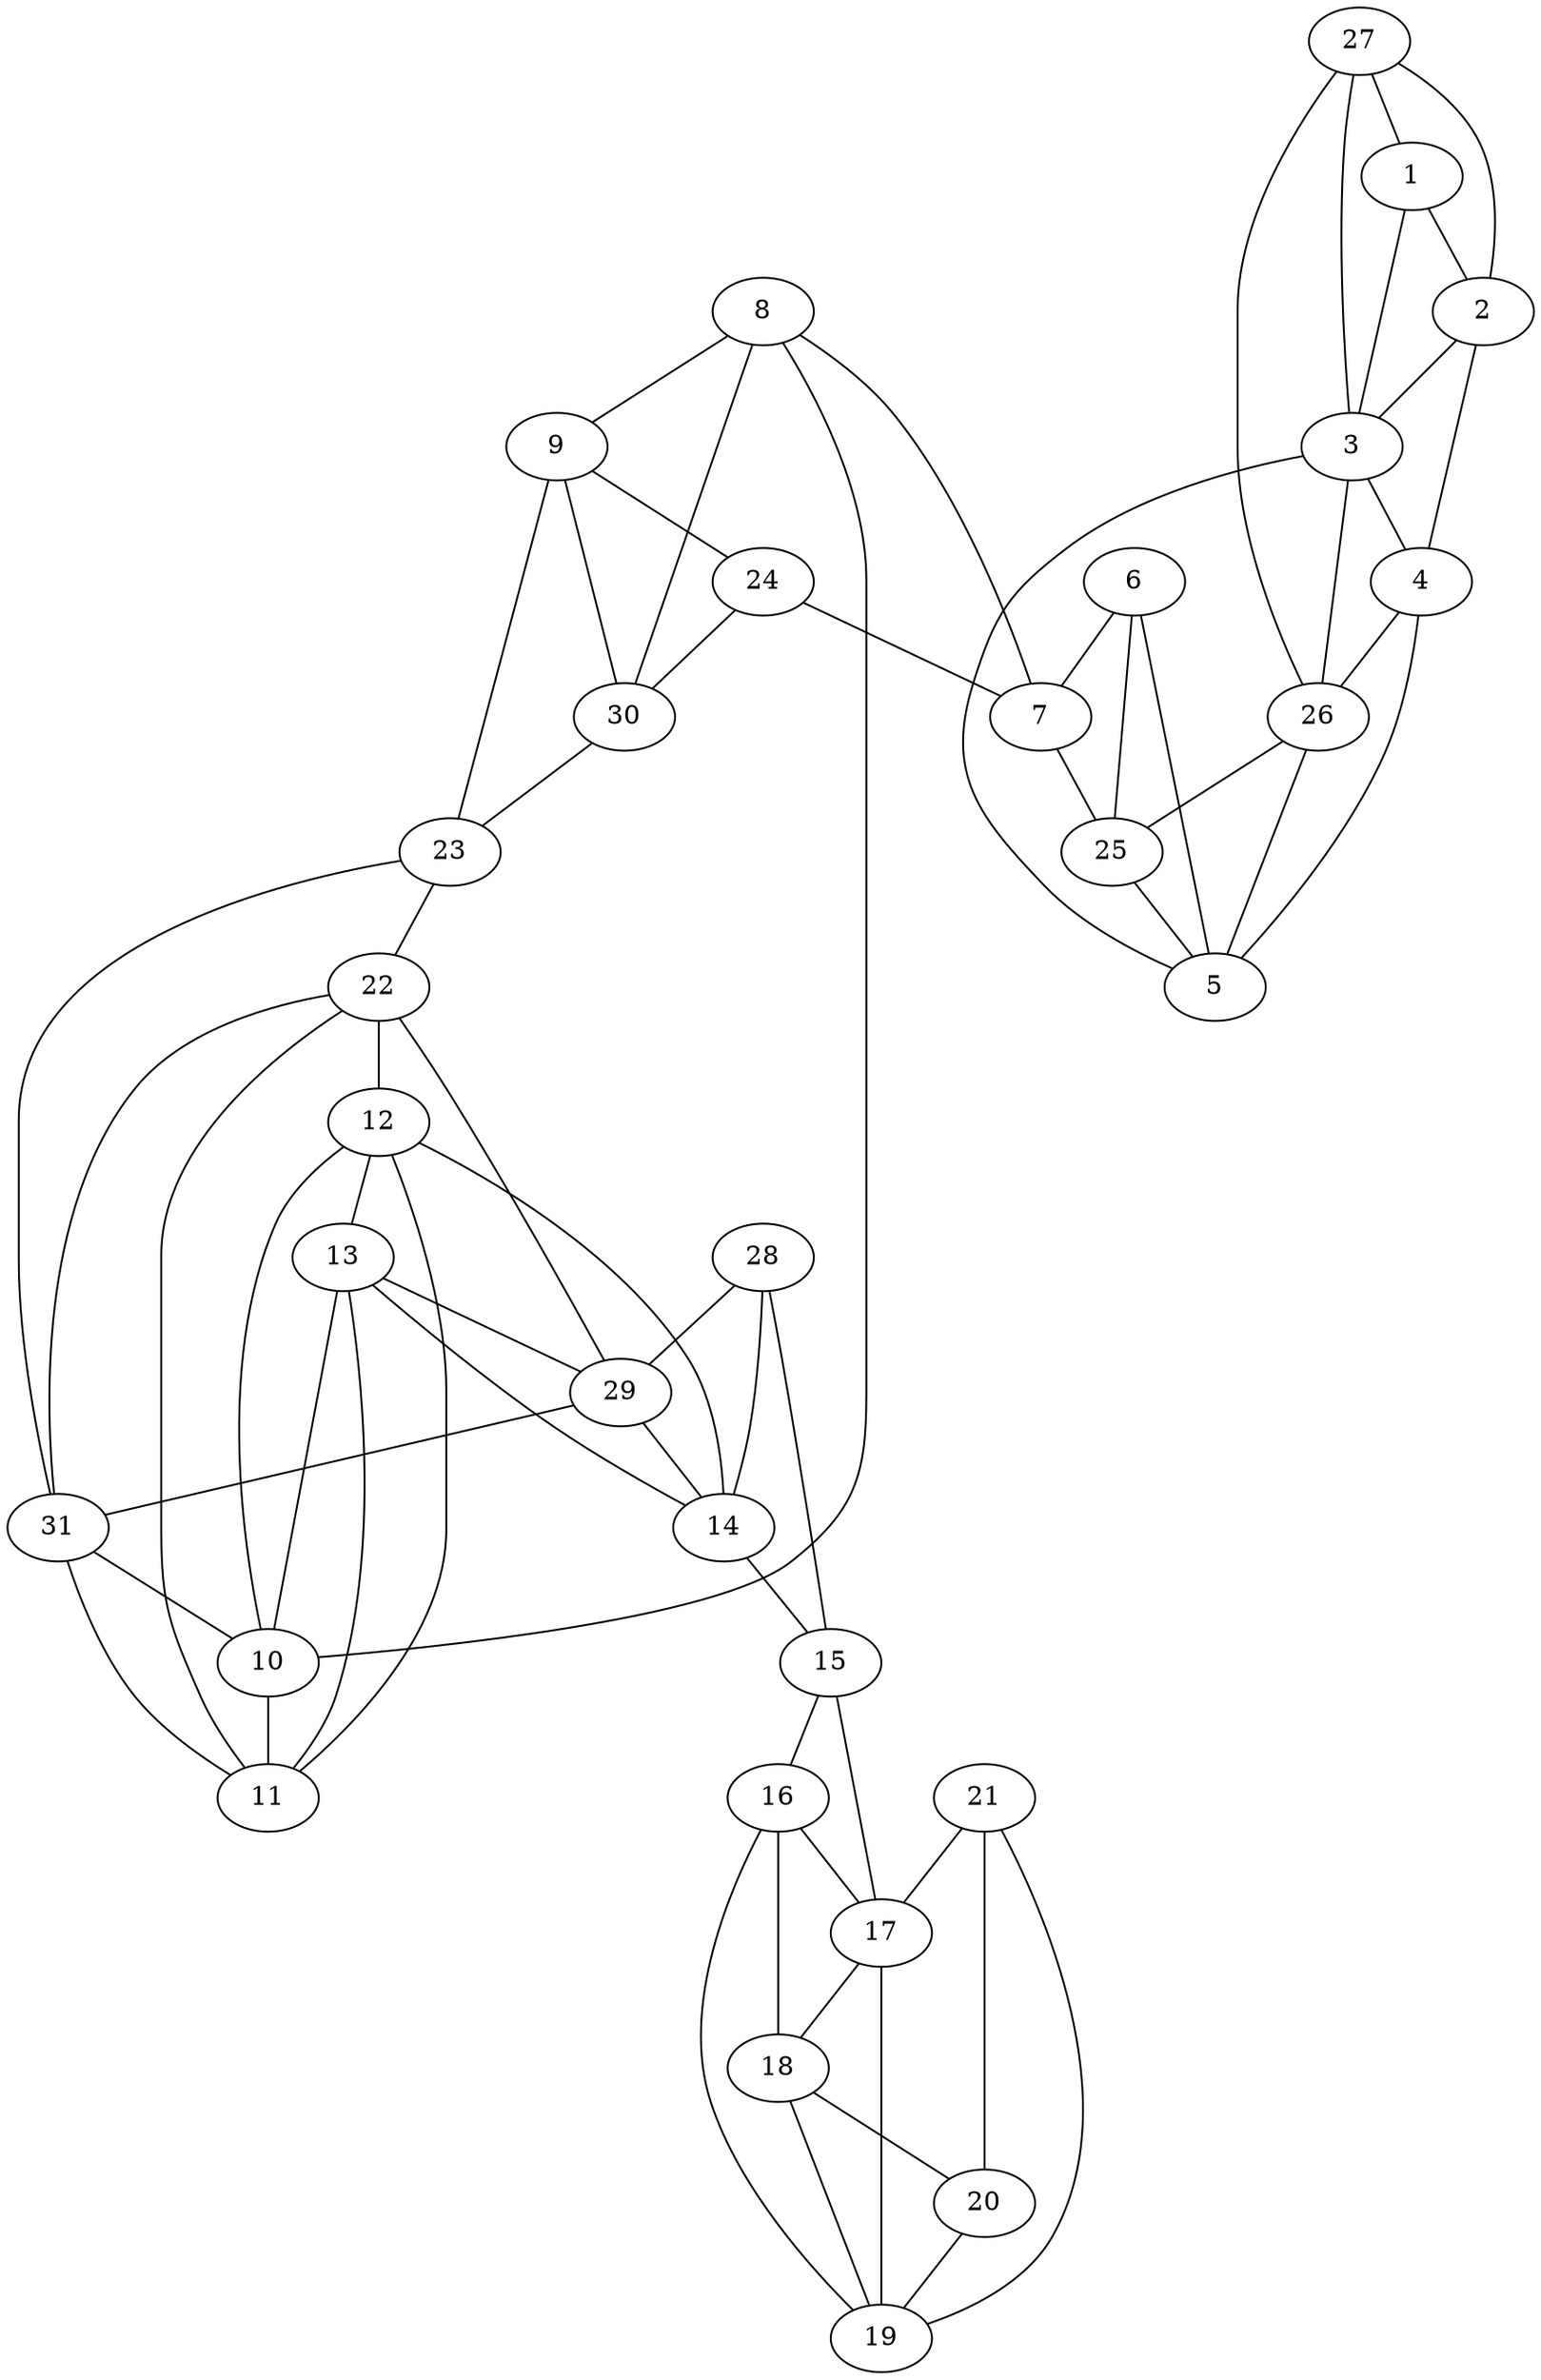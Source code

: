 graph pdb1gw9 {
	1	 [aaLength=4,
		sequence=TPED,
		type=0];
	2	 [aaLength=5,
		sequence=LWTVG,
		type=0];
	1 -- 2	 [distance0="14.72254",
		frequency=1,
		type0=1];
	3	 [aaLength=13,
		sequence=DPVESVQRLAELG,
		type=0];
	1 -- 3	 [distance0="32.25597",
		frequency=1,
		type0=2];
	4	 [aaLength=5,
		sequence=DDDLI,
		type=0];
	2 -- 4	 [distance0="41.08047",
		frequency=1,
		type0=3];
	2 -- 3	 [distance0="21.98084",
		distance1="15.0",
		frequency=2,
		type0=2,
		type1=4];
	3 -- 4	 [distance0="20.0896",
		frequency=1,
		type0=1];
	5	 [aaLength=20,
		sequence=SDSEREEHVKRFRQALDDTG,
		type=0];
	3 -- 5	 [distance0="31.66845",
		frequency=1,
		type0=3];
	26	 [aaLength=5,
		sequence=GVTFH,
		type=1];
	3 -- 26	 [distance0="2.0",
		frequency=1,
		type0=4];
	4 -- 5	 [distance0="14.97977",
		distance1="4.0",
		frequency=2,
		type0=1,
		type1=4];
	4 -- 26	 [distance0="39.32837",
		frequency=1,
		type0=3];
	6	 [aaLength=5,
		sequence=HPVFK,
		type=0];
	6 -- 5	 [distance0="34.59386",
		frequency=1,
		type0=2];
	7	 [aaLength=22,
		sequence=DRDVRRYALRKTIRNIDLAVEL,
		type=0];
	6 -- 7	 [distance0="15.29525",
		distance1="7.0",
		frequency=2,
		type0=1,
		type1=4];
	25	 [aaLength=3,
		sequence=MAT,
		type=1];
	6 -- 25	 [distance0="40.53679",
		frequency=1,
		type0=3];
	7 -- 25	 [distance0="37.62075",
		frequency=1,
		type0=2];
	8	 [aaLength=5,
		sequence=SGGAK,
		type=0];
	8 -- 7	 [distance0="42.57256",
		frequency=1,
		type0=2];
	9	 [aaLength=23,
		sequence=DVRDALDRMKEAFDLLGEYVTSQ,
		type=0];
	8 -- 9	 [distance0="18.03444",
		distance1="0.0",
		frequency=2,
		type0=1,
		type1=5];
	10	 [aaLength=10,
		sequence=TVGHALAFIE,
		type=0];
	8 -- 10	 [distance0="51.0464",
		frequency=1,
		type0=3];
	23	 [aaLength=4,
		sequence=RFAI,
		type=1];
	9 -- 23	 [distance0="4.0",
		frequency=1,
		type0=4];
	24	 [aaLength=4,
		sequence=TYVA,
		type=1];
	9 -- 24	 [distance0="40.88164",
		frequency=1,
		type0=3];
	30	 [aaLength=2,
		sequence=GA,
		type=1];
	9 -- 30	 [distance0="38.03037",
		frequency=1,
		type0=2];
	13	 [aaLength=12,
		sequence=NFPHGIAQALWA,
		type=0];
	10 -- 13	 [distance0="32.49751",
		frequency=1,
		type0=3];
	11	 [aaLength=3,
		sequence=RPE,
		type=0];
	10 -- 11	 [distance0="17.27429",
		distance1="3.0",
		frequency=2,
		type0=1,
		type1=4];
	12	 [aaLength=7,
		sequence=EVGHEQM,
		type=0];
	10 -- 12	 [distance0="24.99731",
		frequency=1,
		type0=2];
	22	 [aaLength=3,
		sequence=YGV,
		type=1];
	11 -- 22	 [distance0="1.0",
		frequency=1,
		type0=4];
	11 -- 12	 [distance0="24.60426",
		frequency=1,
		type0=2];
	12 -- 13	 [distance0="14.39756",
		distance1="3.0",
		frequency=2,
		type0=1,
		type1=4];
	13 -- 11	 [distance0="24.89499",
		frequency=1,
		type0=2];
	29	 [aaLength=2,
		sequence=DL,
		type=1];
	13 -- 29	 [distance0="6.0",
		frequency=1,
		type0=4];
	14	 [aaLength=15,
		sequence=DLRAAFWLVDLLESA,
		type=0];
	14 -- 13	 [distance0="37.35685",
		frequency=1,
		type0=2];
	14 -- 12	 [distance0="47.52686",
		frequency=1,
		type0=3];
	15	 [aaLength=29,
		sequence=DFDGVWASAAGCMRNYLILKERAAAFRAD,
		type=0];
	14 -- 15	 [distance0="32.59108",
		frequency=1,
		type0=1];
	16	 [aaLength=11,
		sequence=DPEVQEALRAS,
		type=0];
	15 -- 16	 [distance0="38.99676",
		distance1="0.0",
		frequency=2,
		type0=2,
		type1=5];
	17	 [aaLength=6,
		sequence=RLDELA,
		type=0];
	15 -- 17	 [distance0="48.9601",
		frequency=1,
		type0=3];
	16 -- 17	 [distance0="13.07367",
		distance1="0.0",
		frequency=2,
		type0=1,
		type1=5];
	18	 [aaLength=8,
		sequence=GLQALLDD,
		type=0];
	16 -- 18	 [distance0="33.28357",
		frequency=1,
		type0=2];
	19	 [aaLength=4,
		sequence=RSAF,
		type=0];
	16 -- 19	 [distance0="37.1037",
		frequency=1,
		type0=3];
	17 -- 18	 [distance0="22.02374",
		distance1="6.0",
		frequency=2,
		type0=2,
		type1=4];
	17 -- 19	 [distance0="26.74703",
		frequency=1,
		type0=3];
	20	 [aaLength=8,
		sequence=DVDAAAAR,
		type=0];
	18 -- 20	 [distance0="26.98399",
		frequency=1,
		type0=3];
	18 -- 19	 [distance0="13.40139",
		distance1="0.0",
		frequency=2,
		type0=1,
		type1=5];
	20 -- 19	 [distance0="14.32783",
		frequency=1,
		type0=1];
	21	 [aaLength=15,
		sequence=AFERLDQLAMDHLLG,
		type=0];
	21 -- 20	 [distance0="25.86054",
		frequency=1,
		type0=1];
	21 -- 17	 [distance0="40.62103",
		frequency=1,
		type0=3];
	21 -- 19	 [distance0="35.06551",
		frequency=1,
		type0=2];
	22 -- 12	 [distance0="2.0",
		frequency=1,
		type0=4];
	31	 [aaLength=2,
		sequence=DI,
		type=1];
	22 -- 31	 [distance0="22.0",
		frequency=1,
		type0=1];
	23 -- 22	 [distance0="35.0",
		frequency=1,
		type0=2];
	23 -- 31	 [distance0="13.0",
		distance1="9.0",
		frequency=2,
		type0=1,
		type1=4];
	24 -- 7	 [distance0="40.50088",
		frequency=1,
		type0=2];
	24 -- 30	 [distance0="9.0",
		distance1="5.0",
		frequency=2,
		type0=1,
		type1=4];
	25 -- 5	 [distance0="36.63726",
		frequency=1,
		type0=1];
	26 -- 5	 [distance0="31.02078",
		frequency=1,
		type0=1];
	26 -- 25	 [distance0="38.0",
		frequency=1,
		type0=2];
	27	 [aaLength=4,
		sequence=FTFG,
		type=1];
	27 -- 1	 [distance0="42.59172",
		frequency=1,
		type0=2];
	27 -- 2	 [distance0="0.0",
		frequency=1,
		type0=5];
	27 -- 3	 [distance0="46.75599",
		frequency=1,
		type0=3];
	27 -- 26	 [distance0="39.0",
		frequency=1,
		type0=1];
	28	 [aaLength=3,
		sequence=RHF,
		type=1];
	28 -- 14	 [distance0="62.10199",
		frequency=1,
		type0=3];
	28 -- 15	 [distance0="58.42661",
		distance1="8.0",
		frequency=2,
		type0=2,
		type1=4];
	28 -- 29	 [distance0="39.0",
		frequency=1,
		type0=1];
	29 -- 22	 [distance0="33.0",
		frequency=1,
		type0=1];
	29 -- 14	 [distance0="17.0",
		frequency=1,
		type0=4];
	29 -- 31	 [distance0="55.0",
		frequency=1,
		type0=3];
	30 -- 8	 [distance0="1.0",
		frequency=1,
		type0=4];
	30 -- 23	 [distance0="35.0",
		frequency=1,
		type0=2];
	31 -- 10	 [distance0="3.0",
		frequency=1,
		type0=4];
	31 -- 11	 [distance0="47.31339",
		frequency=1,
		type0=3];
}
